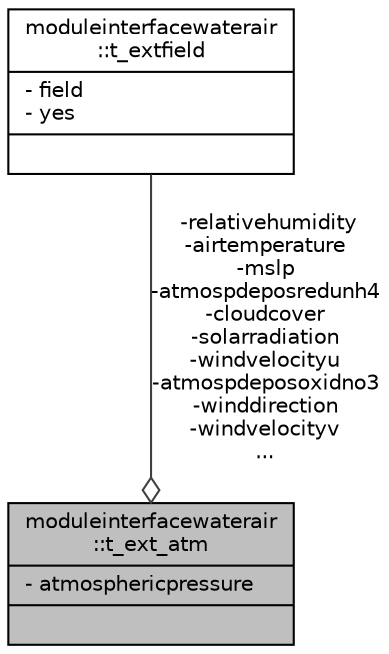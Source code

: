 digraph "moduleinterfacewaterair::t_ext_atm"
{
 // LATEX_PDF_SIZE
  edge [fontname="Helvetica",fontsize="10",labelfontname="Helvetica",labelfontsize="10"];
  node [fontname="Helvetica",fontsize="10",shape=record];
  Node1 [label="{moduleinterfacewaterair\l::t_ext_atm\n|- atmosphericpressure\l|}",height=0.2,width=0.4,color="black", fillcolor="grey75", style="filled", fontcolor="black",tooltip=" "];
  Node2 -> Node1 [color="grey25",fontsize="10",style="solid",label=" -relativehumidity\n-airtemperature\n-mslp\n-atmospdeposredunh4\n-cloudcover\n-solarradiation\n-windvelocityu\n-atmospdeposoxidno3\n-winddirection\n-windvelocityv\n..." ,arrowhead="odiamond",fontname="Helvetica"];
  Node2 [label="{moduleinterfacewaterair\l::t_extfield\n|- field\l- yes\l|}",height=0.2,width=0.4,color="black", fillcolor="white", style="filled",URL="$structmoduleinterfacewaterair_1_1t__extfield.html",tooltip=" "];
}
